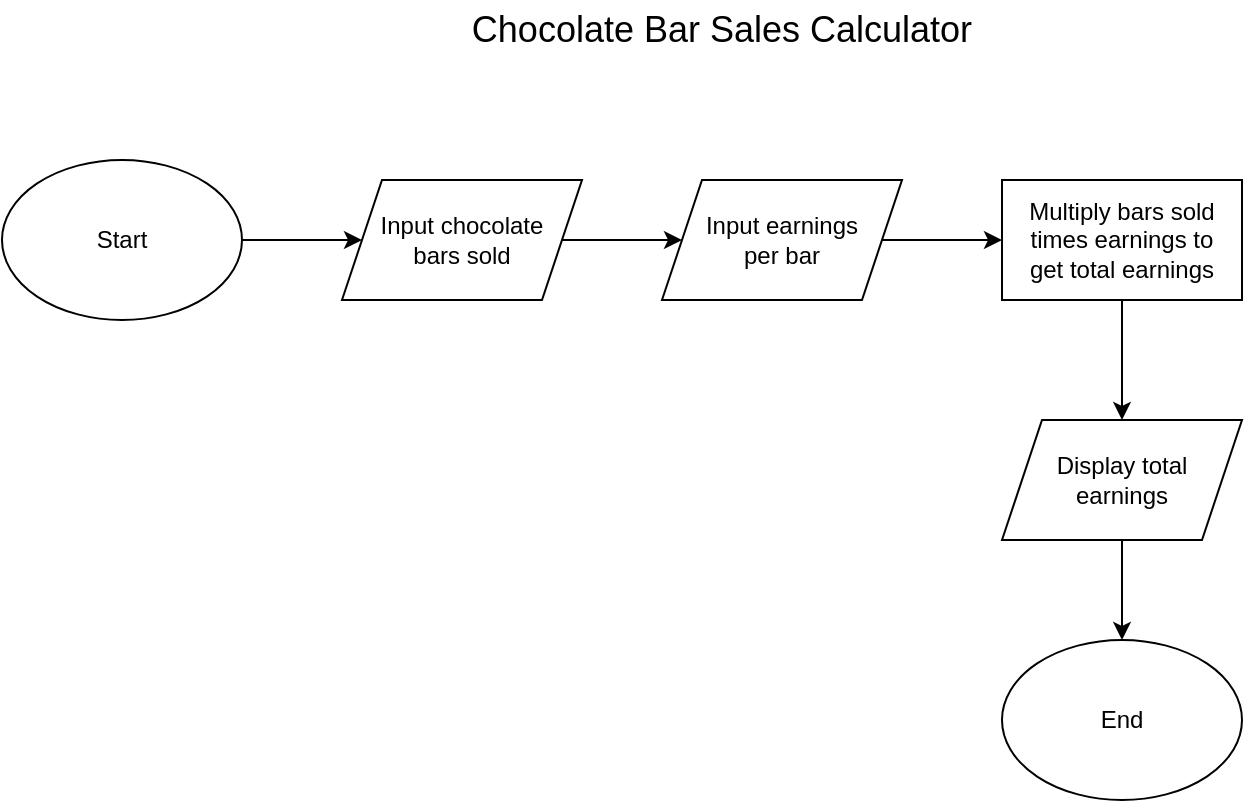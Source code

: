 <mxfile version="17.4.2" type="device"><diagram id="C5RBs43oDa-KdzZeNtuy" name="Page-1"><mxGraphModel dx="1030" dy="502" grid="1" gridSize="10" guides="1" tooltips="1" connect="1" arrows="1" fold="1" page="1" pageScale="1" pageWidth="827" pageHeight="1169" math="0" shadow="0"><root><mxCell id="WIyWlLk6GJQsqaUBKTNV-0"/><mxCell id="WIyWlLk6GJQsqaUBKTNV-1" parent="WIyWlLk6GJQsqaUBKTNV-0"/><mxCell id="bYw96oUEijwgzpvKFYdk-2" style="edgeStyle=orthogonalEdgeStyle;rounded=0;orthogonalLoop=1;jettySize=auto;html=1;entryX=0;entryY=0.5;entryDx=0;entryDy=0;" edge="1" parent="WIyWlLk6GJQsqaUBKTNV-1" source="bYw96oUEijwgzpvKFYdk-0" target="bYw96oUEijwgzpvKFYdk-1"><mxGeometry relative="1" as="geometry"/></mxCell><mxCell id="bYw96oUEijwgzpvKFYdk-0" value="Start" style="ellipse;whiteSpace=wrap;html=1;" vertex="1" parent="WIyWlLk6GJQsqaUBKTNV-1"><mxGeometry x="40" y="120" width="120" height="80" as="geometry"/></mxCell><mxCell id="bYw96oUEijwgzpvKFYdk-5" style="edgeStyle=orthogonalEdgeStyle;rounded=0;orthogonalLoop=1;jettySize=auto;html=1;entryX=0;entryY=0.5;entryDx=0;entryDy=0;fontSize=18;" edge="1" parent="WIyWlLk6GJQsqaUBKTNV-1" source="bYw96oUEijwgzpvKFYdk-1"><mxGeometry relative="1" as="geometry"><mxPoint x="380" y="160" as="targetPoint"/></mxGeometry></mxCell><mxCell id="bYw96oUEijwgzpvKFYdk-1" value="&lt;div&gt;Input chocolate&lt;/div&gt;&lt;div&gt;bars sold&lt;br&gt;&lt;/div&gt;" style="shape=parallelogram;perimeter=parallelogramPerimeter;whiteSpace=wrap;html=1;fixedSize=1;" vertex="1" parent="WIyWlLk6GJQsqaUBKTNV-1"><mxGeometry x="210" y="130" width="120" height="60" as="geometry"/></mxCell><mxCell id="bYw96oUEijwgzpvKFYdk-3" value="&lt;font style=&quot;font-size: 18px&quot;&gt;Chocolate Bar Sales Calculator&lt;/font&gt;" style="text;html=1;strokeColor=none;fillColor=none;align=center;verticalAlign=middle;whiteSpace=wrap;rounded=0;" vertex="1" parent="WIyWlLk6GJQsqaUBKTNV-1"><mxGeometry x="240" y="40" width="320" height="30" as="geometry"/></mxCell><mxCell id="bYw96oUEijwgzpvKFYdk-6" style="edgeStyle=orthogonalEdgeStyle;rounded=0;orthogonalLoop=1;jettySize=auto;html=1;entryX=0;entryY=0.5;entryDx=0;entryDy=0;fontSize=18;" edge="1" parent="WIyWlLk6GJQsqaUBKTNV-1" source="bYw96oUEijwgzpvKFYdk-7"><mxGeometry relative="1" as="geometry"><mxPoint x="540" y="160" as="targetPoint"/></mxGeometry></mxCell><mxCell id="bYw96oUEijwgzpvKFYdk-7" value="&lt;div&gt;Input earnings&lt;/div&gt;&lt;div&gt;per bar&lt;br&gt;&lt;/div&gt;" style="shape=parallelogram;perimeter=parallelogramPerimeter;whiteSpace=wrap;html=1;fixedSize=1;" vertex="1" parent="WIyWlLk6GJQsqaUBKTNV-1"><mxGeometry x="370" y="130" width="120" height="60" as="geometry"/></mxCell><mxCell id="bYw96oUEijwgzpvKFYdk-10" style="edgeStyle=orthogonalEdgeStyle;rounded=0;orthogonalLoop=1;jettySize=auto;html=1;entryX=0.5;entryY=0;entryDx=0;entryDy=0;fontSize=12;" edge="1" parent="WIyWlLk6GJQsqaUBKTNV-1" source="bYw96oUEijwgzpvKFYdk-8" target="bYw96oUEijwgzpvKFYdk-9"><mxGeometry relative="1" as="geometry"/></mxCell><mxCell id="bYw96oUEijwgzpvKFYdk-8" value="&lt;div&gt;Multiply bars sold&lt;/div&gt;&lt;div&gt;times earnings to&lt;/div&gt;&lt;div&gt;get total earnings&lt;br&gt;&lt;/div&gt;" style="rounded=0;whiteSpace=wrap;html=1;fontSize=12;" vertex="1" parent="WIyWlLk6GJQsqaUBKTNV-1"><mxGeometry x="540" y="130" width="120" height="60" as="geometry"/></mxCell><mxCell id="bYw96oUEijwgzpvKFYdk-12" style="edgeStyle=orthogonalEdgeStyle;rounded=0;orthogonalLoop=1;jettySize=auto;html=1;entryX=0.5;entryY=0;entryDx=0;entryDy=0;fontSize=12;" edge="1" parent="WIyWlLk6GJQsqaUBKTNV-1" source="bYw96oUEijwgzpvKFYdk-9" target="bYw96oUEijwgzpvKFYdk-11"><mxGeometry relative="1" as="geometry"/></mxCell><mxCell id="bYw96oUEijwgzpvKFYdk-9" value="&lt;div&gt;Display total&lt;/div&gt;&lt;div&gt;earnings&lt;br&gt;&lt;/div&gt;" style="shape=parallelogram;perimeter=parallelogramPerimeter;whiteSpace=wrap;html=1;fixedSize=1;fontSize=12;" vertex="1" parent="WIyWlLk6GJQsqaUBKTNV-1"><mxGeometry x="540" y="250" width="120" height="60" as="geometry"/></mxCell><mxCell id="bYw96oUEijwgzpvKFYdk-11" value="End" style="ellipse;whiteSpace=wrap;html=1;fontSize=12;" vertex="1" parent="WIyWlLk6GJQsqaUBKTNV-1"><mxGeometry x="540" y="360" width="120" height="80" as="geometry"/></mxCell></root></mxGraphModel></diagram></mxfile>